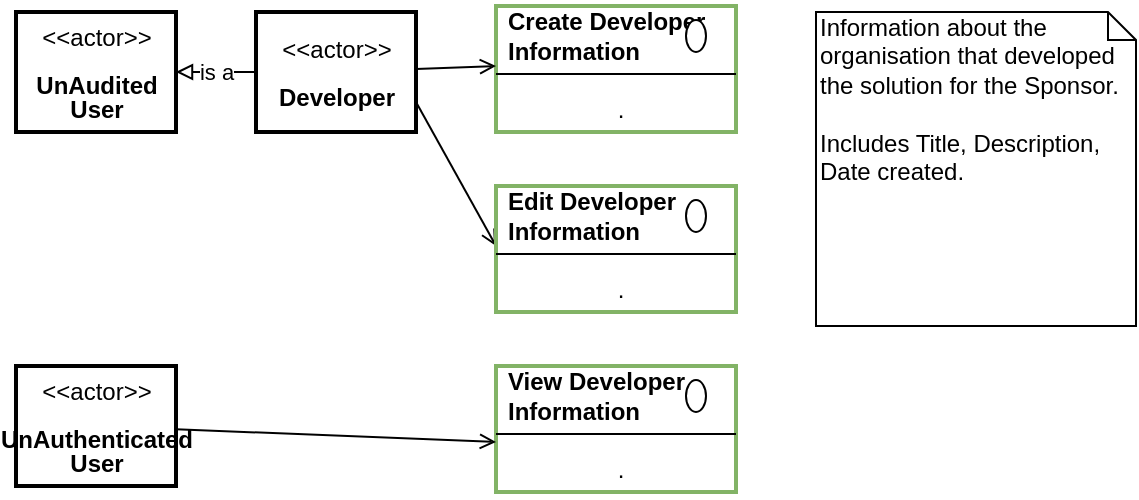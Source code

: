<mxfile compressed="false" version="20.3.0" type="device">
  <diagram id="Lqwl7Gq97XGOZVoY7BcH" name="Functionality/System Developer Information">
    <mxGraphModel dx="782" dy="517" grid="1" gridSize="10" guides="1" tooltips="1" connect="1" arrows="1" fold="1" page="1" pageScale="1" pageWidth="827" pageHeight="1169" math="0" shadow="0">
      <root>
        <mxCell id="yc5a0hYKxJW0FngyWG2j-0" />
        <mxCell id="yc5a0hYKxJW0FngyWG2j-1" parent="yc5a0hYKxJW0FngyWG2j-0" />
        <mxCell id="Pptf6ZFAArMArLxCmPMd-0" value="" style="fontStyle=1;align=center;verticalAlign=top;childLayout=stackLayout;horizontal=1;horizontalStack=0;resizeParent=1;resizeParentMax=0;resizeLast=0;marginBottom=0;strokeColor=#82b366;strokeWidth=2;fillColor=none;" parent="yc5a0hYKxJW0FngyWG2j-1" vertex="1">
          <mxGeometry x="360" y="120" width="120" height="63" as="geometry" />
        </mxCell>
        <mxCell id="Pptf6ZFAArMArLxCmPMd-1" value="Create Developer&amp;nbsp;&lt;br&gt;Information" style="html=1;align=left;spacingLeft=4;verticalAlign=middle;strokeColor=none;fillColor=none;fontStyle=1" parent="Pptf6ZFAArMArLxCmPMd-0" vertex="1">
          <mxGeometry width="120" height="30" as="geometry" />
        </mxCell>
        <mxCell id="Pptf6ZFAArMArLxCmPMd-2" value="" style="shape=ellipse;" parent="Pptf6ZFAArMArLxCmPMd-1" vertex="1">
          <mxGeometry x="1" width="10" height="16" relative="1" as="geometry">
            <mxPoint x="-25" y="7" as="offset" />
          </mxGeometry>
        </mxCell>
        <mxCell id="Pptf6ZFAArMArLxCmPMd-3" value="" style="line;strokeWidth=1;fillColor=none;align=left;verticalAlign=middle;spacingTop=-1;spacingLeft=3;spacingRight=3;rotatable=0;labelPosition=right;points=[];portConstraint=eastwest;" parent="Pptf6ZFAArMArLxCmPMd-0" vertex="1">
          <mxGeometry y="30" width="120" height="8" as="geometry" />
        </mxCell>
        <mxCell id="Pptf6ZFAArMArLxCmPMd-4" value="." style="html=1;align=center;spacingLeft=4;verticalAlign=top;strokeColor=none;fillColor=none;" parent="Pptf6ZFAArMArLxCmPMd-0" vertex="1">
          <mxGeometry y="38" width="120" height="25" as="geometry" />
        </mxCell>
        <mxCell id="Pptf6ZFAArMArLxCmPMd-18" style="edgeStyle=none;rounded=0;orthogonalLoop=1;jettySize=auto;html=1;entryX=0;entryY=1;entryDx=0;entryDy=0;endArrow=open;endFill=0;" parent="yc5a0hYKxJW0FngyWG2j-1" source="Pptf6ZFAArMArLxCmPMd-5" target="Pptf6ZFAArMArLxCmPMd-1" edge="1">
          <mxGeometry relative="1" as="geometry" />
        </mxCell>
        <mxCell id="Pptf6ZFAArMArLxCmPMd-19" style="edgeStyle=none;rounded=0;orthogonalLoop=1;jettySize=auto;html=1;entryX=0;entryY=1;entryDx=0;entryDy=0;endArrow=open;endFill=0;exitX=1;exitY=0.75;exitDx=0;exitDy=0;" parent="yc5a0hYKxJW0FngyWG2j-1" source="Pptf6ZFAArMArLxCmPMd-5" target="Pptf6ZFAArMArLxCmPMd-7" edge="1">
          <mxGeometry relative="1" as="geometry" />
        </mxCell>
        <mxCell id="IWEzCotlKrez48bfHSj5-1" value="is a" style="edgeStyle=none;rounded=0;orthogonalLoop=1;jettySize=auto;html=1;entryX=1;entryY=0.5;entryDx=0;entryDy=0;endArrow=block;endFill=0;" parent="yc5a0hYKxJW0FngyWG2j-1" source="Pptf6ZFAArMArLxCmPMd-5" target="IWEzCotlKrez48bfHSj5-0" edge="1">
          <mxGeometry relative="1" as="geometry" />
        </mxCell>
        <mxCell id="Pptf6ZFAArMArLxCmPMd-5" value="&lt;p style=&quot;line-height: 100%&quot;&gt;&amp;lt;&amp;lt;actor&amp;gt;&amp;gt;&lt;br&gt;&lt;br&gt;&lt;b&gt;Developer&lt;/b&gt;&lt;/p&gt;" style="text;html=1;align=center;verticalAlign=middle;dashed=0;strokeColor=#000000;strokeWidth=2;" parent="yc5a0hYKxJW0FngyWG2j-1" vertex="1">
          <mxGeometry x="240" y="123" width="80" height="60" as="geometry" />
        </mxCell>
        <mxCell id="Pptf6ZFAArMArLxCmPMd-6" value="" style="fontStyle=1;align=center;verticalAlign=top;childLayout=stackLayout;horizontal=1;horizontalStack=0;resizeParent=1;resizeParentMax=0;resizeLast=0;marginBottom=0;strokeColor=#82b366;strokeWidth=2;fillColor=none;" parent="yc5a0hYKxJW0FngyWG2j-1" vertex="1">
          <mxGeometry x="360" y="210" width="120" height="63" as="geometry" />
        </mxCell>
        <mxCell id="Pptf6ZFAArMArLxCmPMd-7" value="Edit Developer&amp;nbsp;&lt;br&gt;Information" style="html=1;align=left;spacingLeft=4;verticalAlign=middle;strokeColor=none;fillColor=none;fontStyle=1" parent="Pptf6ZFAArMArLxCmPMd-6" vertex="1">
          <mxGeometry width="120" height="30" as="geometry" />
        </mxCell>
        <mxCell id="Pptf6ZFAArMArLxCmPMd-8" value="" style="shape=ellipse;" parent="Pptf6ZFAArMArLxCmPMd-7" vertex="1">
          <mxGeometry x="1" width="10" height="16" relative="1" as="geometry">
            <mxPoint x="-25" y="7" as="offset" />
          </mxGeometry>
        </mxCell>
        <mxCell id="Pptf6ZFAArMArLxCmPMd-9" value="" style="line;strokeWidth=1;fillColor=none;align=left;verticalAlign=middle;spacingTop=-1;spacingLeft=3;spacingRight=3;rotatable=0;labelPosition=right;points=[];portConstraint=eastwest;" parent="Pptf6ZFAArMArLxCmPMd-6" vertex="1">
          <mxGeometry y="30" width="120" height="8" as="geometry" />
        </mxCell>
        <mxCell id="Pptf6ZFAArMArLxCmPMd-10" value="." style="html=1;align=center;spacingLeft=4;verticalAlign=top;strokeColor=none;fillColor=none;" parent="Pptf6ZFAArMArLxCmPMd-6" vertex="1">
          <mxGeometry y="38" width="120" height="25" as="geometry" />
        </mxCell>
        <mxCell id="Pptf6ZFAArMArLxCmPMd-11" value="" style="fontStyle=1;align=center;verticalAlign=top;childLayout=stackLayout;horizontal=1;horizontalStack=0;resizeParent=1;resizeParentMax=0;resizeLast=0;marginBottom=0;strokeColor=#82b366;strokeWidth=2;fillColor=none;" parent="yc5a0hYKxJW0FngyWG2j-1" vertex="1">
          <mxGeometry x="360" y="300" width="120" height="63" as="geometry" />
        </mxCell>
        <mxCell id="Pptf6ZFAArMArLxCmPMd-12" value="View Developer&amp;nbsp;&lt;br&gt;Information" style="html=1;align=left;spacingLeft=4;verticalAlign=middle;strokeColor=none;fillColor=none;fontStyle=1" parent="Pptf6ZFAArMArLxCmPMd-11" vertex="1">
          <mxGeometry width="120" height="30" as="geometry" />
        </mxCell>
        <mxCell id="Pptf6ZFAArMArLxCmPMd-13" value="" style="shape=ellipse;" parent="Pptf6ZFAArMArLxCmPMd-12" vertex="1">
          <mxGeometry x="1" width="10" height="16" relative="1" as="geometry">
            <mxPoint x="-25" y="7" as="offset" />
          </mxGeometry>
        </mxCell>
        <mxCell id="Pptf6ZFAArMArLxCmPMd-14" value="" style="line;strokeWidth=1;fillColor=none;align=left;verticalAlign=middle;spacingTop=-1;spacingLeft=3;spacingRight=3;rotatable=0;labelPosition=right;points=[];portConstraint=eastwest;" parent="Pptf6ZFAArMArLxCmPMd-11" vertex="1">
          <mxGeometry y="30" width="120" height="8" as="geometry" />
        </mxCell>
        <mxCell id="Pptf6ZFAArMArLxCmPMd-15" value="." style="html=1;align=center;spacingLeft=4;verticalAlign=top;strokeColor=none;fillColor=none;" parent="Pptf6ZFAArMArLxCmPMd-11" vertex="1">
          <mxGeometry y="38" width="120" height="25" as="geometry" />
        </mxCell>
        <mxCell id="Pptf6ZFAArMArLxCmPMd-17" style="edgeStyle=none;rounded=0;orthogonalLoop=1;jettySize=auto;html=1;entryX=0;entryY=0;entryDx=0;entryDy=0;endArrow=open;endFill=0;" parent="yc5a0hYKxJW0FngyWG2j-1" source="Pptf6ZFAArMArLxCmPMd-16" target="Pptf6ZFAArMArLxCmPMd-15" edge="1">
          <mxGeometry relative="1" as="geometry" />
        </mxCell>
        <mxCell id="Pptf6ZFAArMArLxCmPMd-16" value="&lt;p style=&quot;line-height: 100%&quot;&gt;&amp;lt;&amp;lt;actor&amp;gt;&amp;gt;&lt;br&gt;&lt;br&gt;&lt;b&gt;UnAuthenticated&lt;br&gt;User&lt;/b&gt;&lt;/p&gt;" style="text;html=1;align=center;verticalAlign=middle;dashed=0;strokeColor=#000000;strokeWidth=2;" parent="yc5a0hYKxJW0FngyWG2j-1" vertex="1">
          <mxGeometry x="120" y="300" width="80" height="60" as="geometry" />
        </mxCell>
        <mxCell id="IWEzCotlKrez48bfHSj5-0" value="&lt;p style=&quot;line-height: 100%&quot;&gt;&amp;lt;&amp;lt;actor&amp;gt;&amp;gt;&lt;br&gt;&lt;br&gt;&lt;b&gt;UnAudited&lt;br&gt;User&lt;/b&gt;&lt;/p&gt;" style="text;html=1;align=center;verticalAlign=middle;dashed=0;strokeColor=#000000;strokeWidth=2;" parent="yc5a0hYKxJW0FngyWG2j-1" vertex="1">
          <mxGeometry x="120" y="123" width="80" height="60" as="geometry" />
        </mxCell>
        <mxCell id="kPOqFtW-1OM2uTJKAmzi-0" value="Title" parent="yc5a0hYKxJW0FngyWG2j-0" visible="0" />
        <mxCell id="yc5a0hYKxJW0FngyWG2j-11" value="&lt;font style=&quot;font-size: 12px&quot;&gt;Diagram: Base System Logical Module -&amp;nbsp;Functionality -&amp;nbsp;System Developer Information&lt;/font&gt;" style="text;strokeColor=none;fillColor=none;html=1;fontSize=12;fontStyle=2;verticalAlign=middle;align=left;shadow=0;glass=0;comic=0;opacity=30;fontColor=#808080;" parent="kPOqFtW-1OM2uTJKAmzi-0" vertex="1">
          <mxGeometry x="120" y="380" width="520" height="20" as="geometry" />
        </mxCell>
        <mxCell id="kPOqFtW-1OM2uTJKAmzi-1" value="Information" parent="yc5a0hYKxJW0FngyWG2j-0" visible="0" />
        <UserObject label="" tooltip="ABOUT&#xa;&#xa;The sponsor is the organisation that is paying for the development of the system.&#xa;&#xa;&#xa;&#xa;Note that a User Interface will most probably want to refer to the Reseller information." id="yc5a0hYKxJW0FngyWG2j-12">
          <mxCell style="shape=image;html=1;verticalAlign=top;verticalLabelPosition=bottom;labelBackgroundColor=#ffffff;imageAspect=0;aspect=fixed;image=https://cdn1.iconfinder.com/data/icons/hawcons/32/699014-icon-28-information-128.png;shadow=0;dashed=0;fontFamily=Helvetica;fontSize=12;fontColor=#000000;align=center;strokeColor=#000000;fillColor=#505050;dashPattern=1 1;" parent="kPOqFtW-1OM2uTJKAmzi-1" vertex="1">
            <mxGeometry x="660" y="380" width="20" height="20" as="geometry" />
          </mxCell>
        </UserObject>
        <mxCell id="kPOqFtW-1OM2uTJKAmzi-2" value="Notes" parent="yc5a0hYKxJW0FngyWG2j-0" />
        <mxCell id="yc5a0hYKxJW0FngyWG2j-10" value="Information about the organisation that developed the solution for the Sponsor.&amp;nbsp;&lt;br&gt;&lt;br&gt;Includes Title, Description, Date created." style="shape=note;whiteSpace=wrap;html=1;size=14;verticalAlign=top;align=left;spacingTop=-6;strokeWidth=1;fillColor=none;fontSize=12;" parent="kPOqFtW-1OM2uTJKAmzi-2" vertex="1">
          <mxGeometry x="520" y="123" width="160" height="157" as="geometry" />
        </mxCell>
      </root>
    </mxGraphModel>
  </diagram>
</mxfile>
